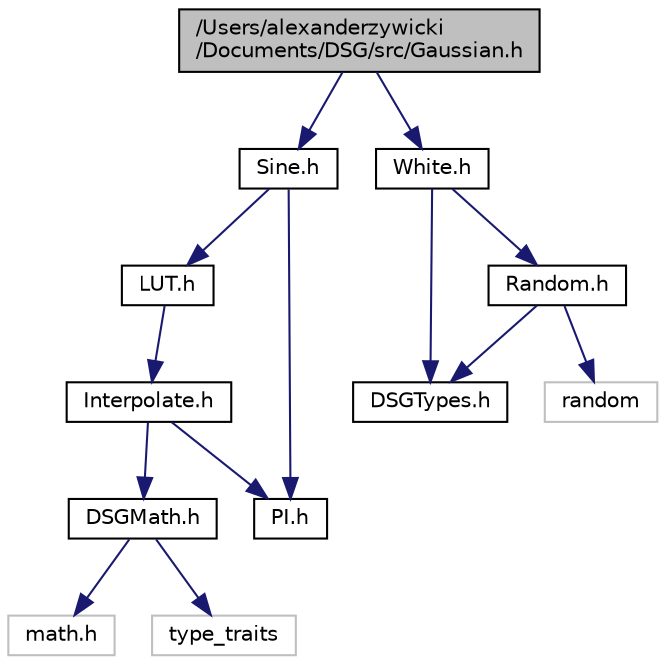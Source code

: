 digraph "/Users/alexanderzywicki/Documents/DSG/src/Gaussian.h"
{
  edge [fontname="Helvetica",fontsize="10",labelfontname="Helvetica",labelfontsize="10"];
  node [fontname="Helvetica",fontsize="10",shape=record];
  Node1 [label="/Users/alexanderzywicki\l/Documents/DSG/src/Gaussian.h",height=0.2,width=0.4,color="black", fillcolor="grey75", style="filled", fontcolor="black"];
  Node1 -> Node2 [color="midnightblue",fontsize="10",style="solid"];
  Node2 [label="Sine.h",height=0.2,width=0.4,color="black", fillcolor="white", style="filled",URL="$_sine_8h.html"];
  Node2 -> Node3 [color="midnightblue",fontsize="10",style="solid"];
  Node3 [label="LUT.h",height=0.2,width=0.4,color="black", fillcolor="white", style="filled",URL="$_l_u_t_8h.html"];
  Node3 -> Node4 [color="midnightblue",fontsize="10",style="solid"];
  Node4 [label="Interpolate.h",height=0.2,width=0.4,color="black", fillcolor="white", style="filled",URL="$_interpolate_8h.html"];
  Node4 -> Node5 [color="midnightblue",fontsize="10",style="solid"];
  Node5 [label="DSGMath.h",height=0.2,width=0.4,color="black", fillcolor="white", style="filled",URL="$_d_s_g_math_8h.html"];
  Node5 -> Node6 [color="midnightblue",fontsize="10",style="solid"];
  Node6 [label="math.h",height=0.2,width=0.4,color="grey75", fillcolor="white", style="filled"];
  Node5 -> Node7 [color="midnightblue",fontsize="10",style="solid"];
  Node7 [label="type_traits",height=0.2,width=0.4,color="grey75", fillcolor="white", style="filled"];
  Node4 -> Node8 [color="midnightblue",fontsize="10",style="solid"];
  Node8 [label="PI.h",height=0.2,width=0.4,color="black", fillcolor="white", style="filled",URL="$_p_i_8h.html"];
  Node2 -> Node8 [color="midnightblue",fontsize="10",style="solid"];
  Node1 -> Node9 [color="midnightblue",fontsize="10",style="solid"];
  Node9 [label="White.h",height=0.2,width=0.4,color="black", fillcolor="white", style="filled",URL="$_white_8h.html"];
  Node9 -> Node10 [color="midnightblue",fontsize="10",style="solid"];
  Node10 [label="DSGTypes.h",height=0.2,width=0.4,color="black", fillcolor="white", style="filled",URL="$_d_s_g_types_8h.html"];
  Node9 -> Node11 [color="midnightblue",fontsize="10",style="solid"];
  Node11 [label="Random.h",height=0.2,width=0.4,color="black", fillcolor="white", style="filled",URL="$_random_8h.html"];
  Node11 -> Node10 [color="midnightblue",fontsize="10",style="solid"];
  Node11 -> Node12 [color="midnightblue",fontsize="10",style="solid"];
  Node12 [label="random",height=0.2,width=0.4,color="grey75", fillcolor="white", style="filled"];
}
